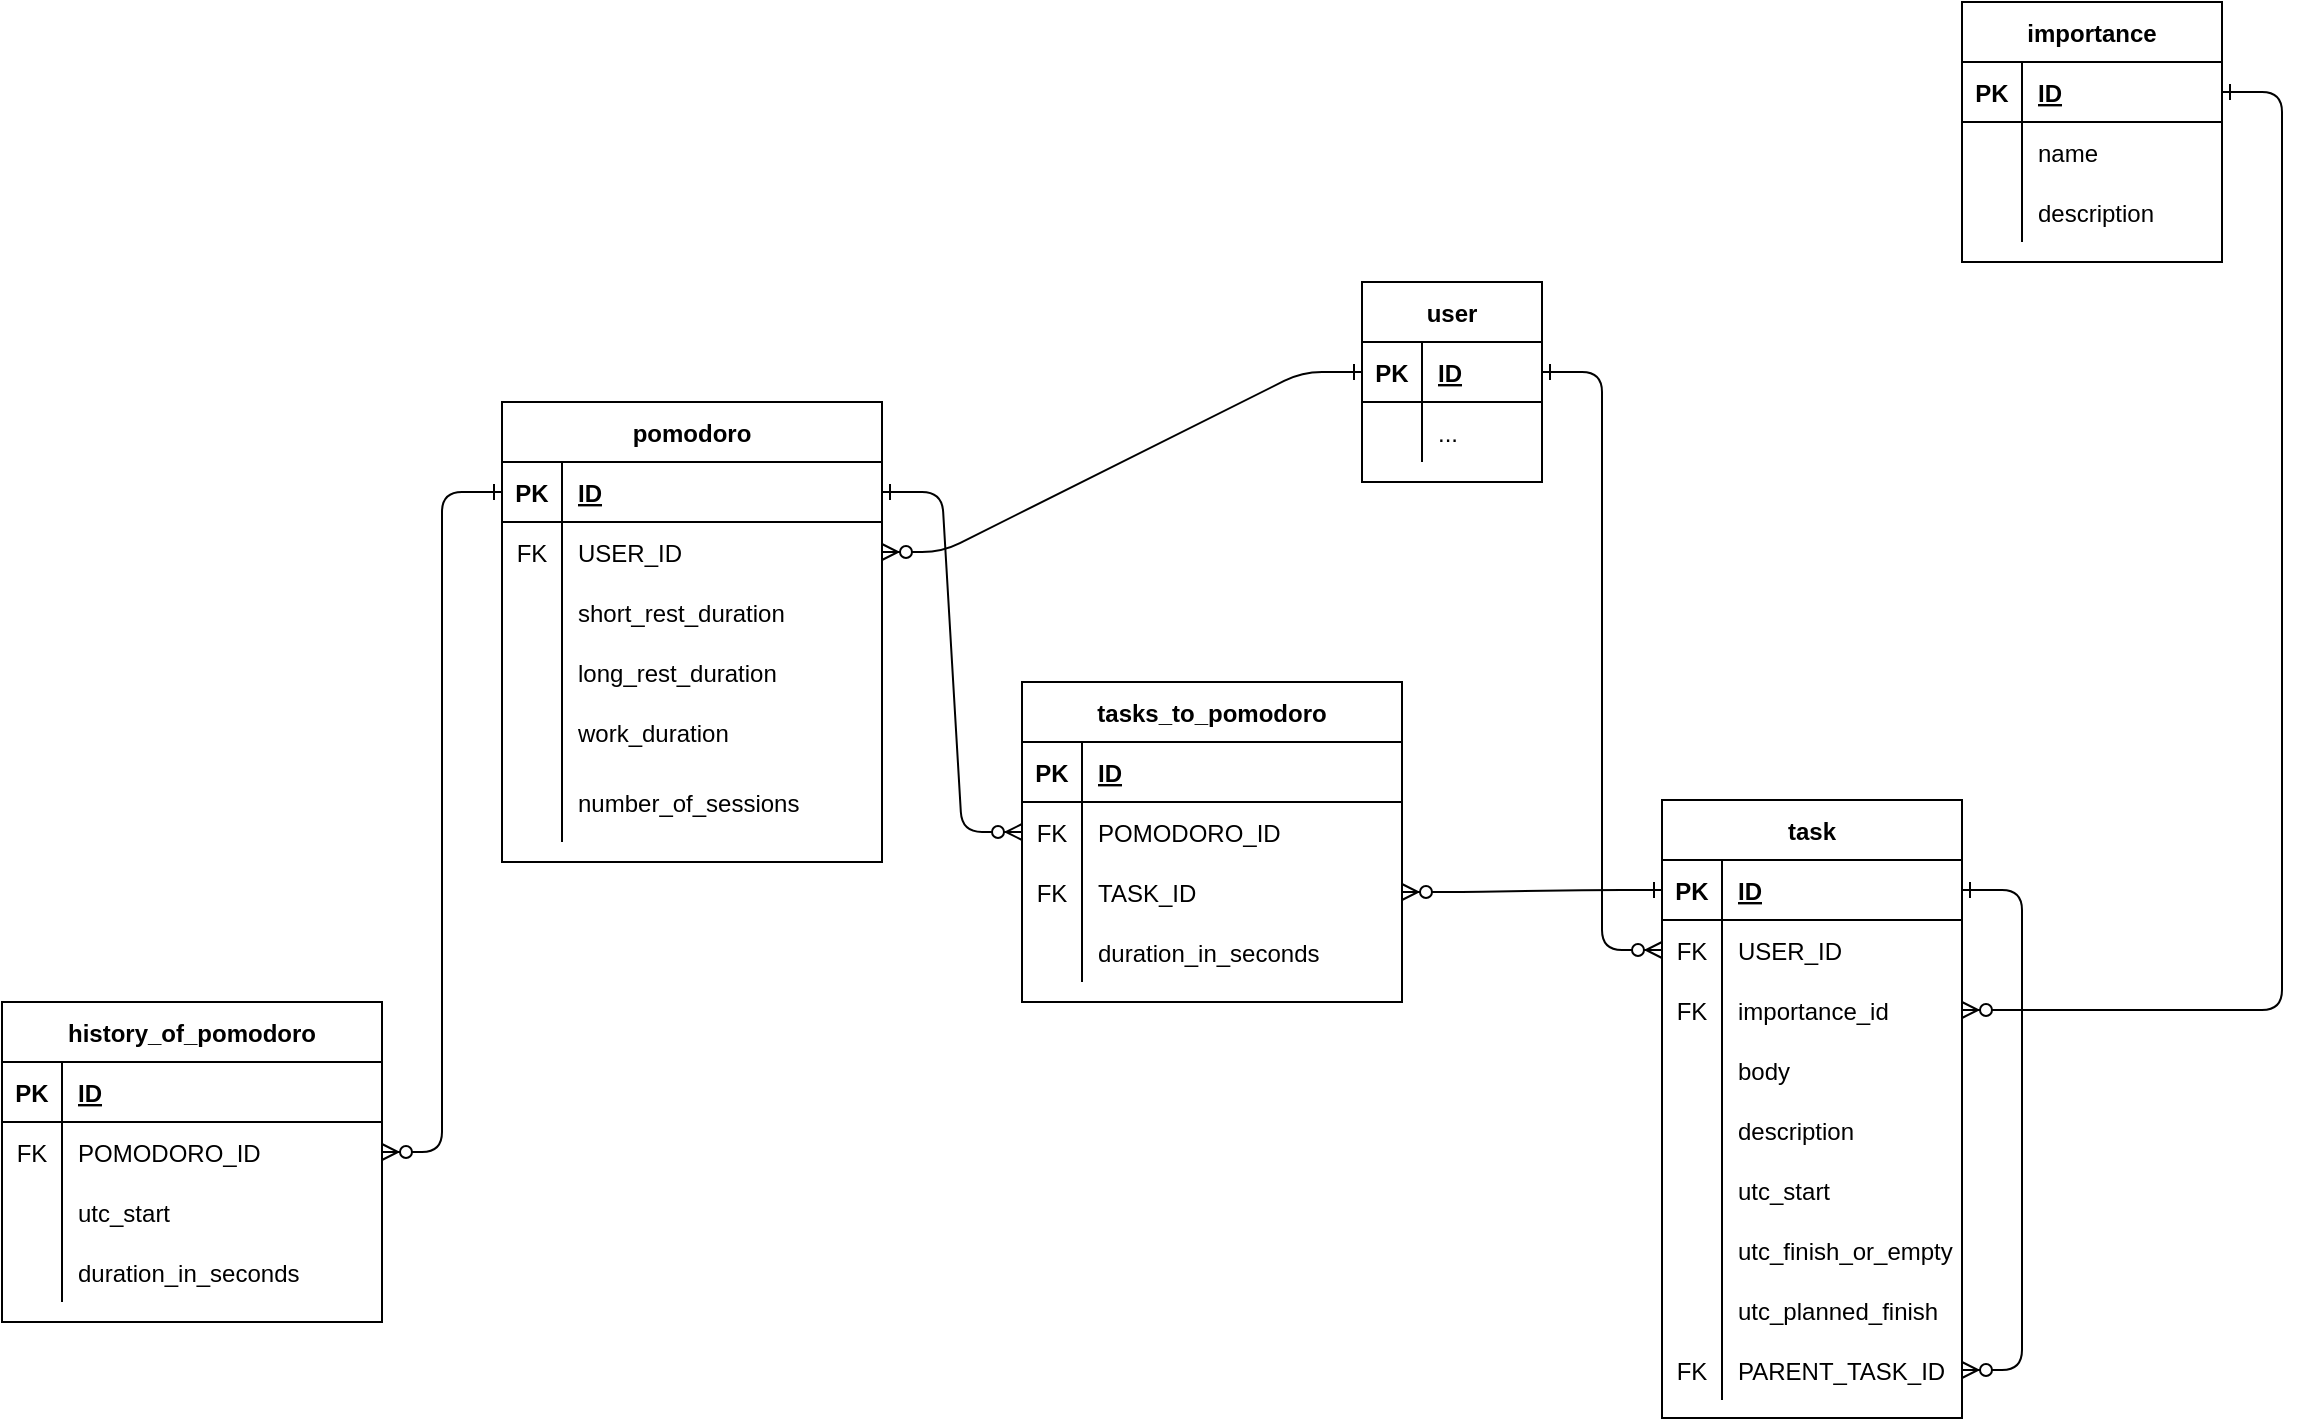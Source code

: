 <mxfile version="20.7.4" type="device"><diagram id="R2lEEEUBdFMjLlhIrx00" name="Page-1"><mxGraphModel dx="2120" dy="1180" grid="1" gridSize="10" guides="1" tooltips="1" connect="1" arrows="1" fold="1" page="1" pageScale="1" pageWidth="850" pageHeight="1100" math="0" shadow="0" extFonts="Permanent Marker^https://fonts.googleapis.com/css?family=Permanent+Marker"><root><mxCell id="0"/><mxCell id="1" parent="0"/><mxCell id="uvq1ju8pk7Gbu3igBkw6-1" value="user" style="shape=table;startSize=30;container=1;collapsible=1;childLayout=tableLayout;fixedRows=1;rowLines=0;fontStyle=1;align=center;resizeLast=1;" vertex="1" parent="1"><mxGeometry x="640" y="340" width="90" height="100" as="geometry"/></mxCell><mxCell id="uvq1ju8pk7Gbu3igBkw6-2" value="" style="shape=partialRectangle;collapsible=0;dropTarget=0;pointerEvents=0;fillColor=none;points=[[0,0.5],[1,0.5]];portConstraint=eastwest;top=0;left=0;right=0;bottom=1;" vertex="1" parent="uvq1ju8pk7Gbu3igBkw6-1"><mxGeometry y="30" width="90" height="30" as="geometry"/></mxCell><mxCell id="uvq1ju8pk7Gbu3igBkw6-3" value="PK" style="shape=partialRectangle;overflow=hidden;connectable=0;fillColor=none;top=0;left=0;bottom=0;right=0;fontStyle=1;" vertex="1" parent="uvq1ju8pk7Gbu3igBkw6-2"><mxGeometry width="30" height="30" as="geometry"><mxRectangle width="30" height="30" as="alternateBounds"/></mxGeometry></mxCell><mxCell id="uvq1ju8pk7Gbu3igBkw6-4" value="ID" style="shape=partialRectangle;overflow=hidden;connectable=0;fillColor=none;top=0;left=0;bottom=0;right=0;align=left;spacingLeft=6;fontStyle=5;" vertex="1" parent="uvq1ju8pk7Gbu3igBkw6-2"><mxGeometry x="30" width="60" height="30" as="geometry"><mxRectangle width="60" height="30" as="alternateBounds"/></mxGeometry></mxCell><mxCell id="uvq1ju8pk7Gbu3igBkw6-5" value="" style="shape=partialRectangle;collapsible=0;dropTarget=0;pointerEvents=0;fillColor=none;points=[[0,0.5],[1,0.5]];portConstraint=eastwest;top=0;left=0;right=0;bottom=0;" vertex="1" parent="uvq1ju8pk7Gbu3igBkw6-1"><mxGeometry y="60" width="90" height="30" as="geometry"/></mxCell><mxCell id="uvq1ju8pk7Gbu3igBkw6-6" value="" style="shape=partialRectangle;overflow=hidden;connectable=0;fillColor=none;top=0;left=0;bottom=0;right=0;" vertex="1" parent="uvq1ju8pk7Gbu3igBkw6-5"><mxGeometry width="30" height="30" as="geometry"><mxRectangle width="30" height="30" as="alternateBounds"/></mxGeometry></mxCell><mxCell id="uvq1ju8pk7Gbu3igBkw6-7" value="..." style="shape=partialRectangle;overflow=hidden;connectable=0;fillColor=none;top=0;left=0;bottom=0;right=0;align=left;spacingLeft=6;" vertex="1" parent="uvq1ju8pk7Gbu3igBkw6-5"><mxGeometry x="30" width="60" height="30" as="geometry"><mxRectangle width="60" height="30" as="alternateBounds"/></mxGeometry></mxCell><mxCell id="uvq1ju8pk7Gbu3igBkw6-8" value="pomodoro" style="shape=table;startSize=30;container=1;collapsible=1;childLayout=tableLayout;fixedRows=1;rowLines=0;fontStyle=1;align=center;resizeLast=1;" vertex="1" parent="1"><mxGeometry x="210" y="400" width="190" height="230" as="geometry"/></mxCell><mxCell id="uvq1ju8pk7Gbu3igBkw6-9" value="" style="shape=partialRectangle;collapsible=0;dropTarget=0;pointerEvents=0;fillColor=none;points=[[0,0.5],[1,0.5]];portConstraint=eastwest;top=0;left=0;right=0;bottom=1;" vertex="1" parent="uvq1ju8pk7Gbu3igBkw6-8"><mxGeometry y="30" width="190" height="30" as="geometry"/></mxCell><mxCell id="uvq1ju8pk7Gbu3igBkw6-10" value="PK" style="shape=partialRectangle;overflow=hidden;connectable=0;fillColor=none;top=0;left=0;bottom=0;right=0;fontStyle=1;" vertex="1" parent="uvq1ju8pk7Gbu3igBkw6-9"><mxGeometry width="30" height="30" as="geometry"><mxRectangle width="30" height="30" as="alternateBounds"/></mxGeometry></mxCell><mxCell id="uvq1ju8pk7Gbu3igBkw6-11" value="ID" style="shape=partialRectangle;overflow=hidden;connectable=0;fillColor=none;top=0;left=0;bottom=0;right=0;align=left;spacingLeft=6;fontStyle=5;" vertex="1" parent="uvq1ju8pk7Gbu3igBkw6-9"><mxGeometry x="30" width="160" height="30" as="geometry"><mxRectangle width="160" height="30" as="alternateBounds"/></mxGeometry></mxCell><mxCell id="uvq1ju8pk7Gbu3igBkw6-12" value="" style="shape=partialRectangle;collapsible=0;dropTarget=0;pointerEvents=0;fillColor=none;points=[[0,0.5],[1,0.5]];portConstraint=eastwest;top=0;left=0;right=0;bottom=0;" vertex="1" parent="uvq1ju8pk7Gbu3igBkw6-8"><mxGeometry y="60" width="190" height="30" as="geometry"/></mxCell><mxCell id="uvq1ju8pk7Gbu3igBkw6-13" value="FK" style="shape=partialRectangle;overflow=hidden;connectable=0;fillColor=none;top=0;left=0;bottom=0;right=0;" vertex="1" parent="uvq1ju8pk7Gbu3igBkw6-12"><mxGeometry width="30" height="30" as="geometry"><mxRectangle width="30" height="30" as="alternateBounds"/></mxGeometry></mxCell><mxCell id="uvq1ju8pk7Gbu3igBkw6-14" value="USER_ID" style="shape=partialRectangle;overflow=hidden;connectable=0;fillColor=none;top=0;left=0;bottom=0;right=0;align=left;spacingLeft=6;" vertex="1" parent="uvq1ju8pk7Gbu3igBkw6-12"><mxGeometry x="30" width="160" height="30" as="geometry"><mxRectangle width="160" height="30" as="alternateBounds"/></mxGeometry></mxCell><mxCell id="uvq1ju8pk7Gbu3igBkw6-15" value="" style="shape=partialRectangle;collapsible=0;dropTarget=0;pointerEvents=0;fillColor=none;points=[[0,0.5],[1,0.5]];portConstraint=eastwest;top=0;left=0;right=0;bottom=0;" vertex="1" parent="uvq1ju8pk7Gbu3igBkw6-8"><mxGeometry y="90" width="190" height="30" as="geometry"/></mxCell><mxCell id="uvq1ju8pk7Gbu3igBkw6-16" value="" style="shape=partialRectangle;overflow=hidden;connectable=0;fillColor=none;top=0;left=0;bottom=0;right=0;" vertex="1" parent="uvq1ju8pk7Gbu3igBkw6-15"><mxGeometry width="30" height="30" as="geometry"><mxRectangle width="30" height="30" as="alternateBounds"/></mxGeometry></mxCell><mxCell id="uvq1ju8pk7Gbu3igBkw6-17" value="short_rest_duration" style="shape=partialRectangle;overflow=hidden;connectable=0;fillColor=none;top=0;left=0;bottom=0;right=0;align=left;spacingLeft=6;" vertex="1" parent="uvq1ju8pk7Gbu3igBkw6-15"><mxGeometry x="30" width="160" height="30" as="geometry"><mxRectangle width="160" height="30" as="alternateBounds"/></mxGeometry></mxCell><mxCell id="uvq1ju8pk7Gbu3igBkw6-39" value="" style="shape=partialRectangle;collapsible=0;dropTarget=0;pointerEvents=0;fillColor=none;points=[[0,0.5],[1,0.5]];portConstraint=eastwest;top=0;left=0;right=0;bottom=0;" vertex="1" parent="uvq1ju8pk7Gbu3igBkw6-8"><mxGeometry y="120" width="190" height="30" as="geometry"/></mxCell><mxCell id="uvq1ju8pk7Gbu3igBkw6-40" value="" style="shape=partialRectangle;overflow=hidden;connectable=0;fillColor=none;top=0;left=0;bottom=0;right=0;" vertex="1" parent="uvq1ju8pk7Gbu3igBkw6-39"><mxGeometry width="30" height="30" as="geometry"><mxRectangle width="30" height="30" as="alternateBounds"/></mxGeometry></mxCell><mxCell id="uvq1ju8pk7Gbu3igBkw6-41" value="long_rest_duration" style="shape=partialRectangle;overflow=hidden;connectable=0;fillColor=none;top=0;left=0;bottom=0;right=0;align=left;spacingLeft=6;" vertex="1" parent="uvq1ju8pk7Gbu3igBkw6-39"><mxGeometry x="30" width="160" height="30" as="geometry"><mxRectangle width="160" height="30" as="alternateBounds"/></mxGeometry></mxCell><mxCell id="uvq1ju8pk7Gbu3igBkw6-45" value="" style="shape=partialRectangle;collapsible=0;dropTarget=0;pointerEvents=0;fillColor=none;points=[[0,0.5],[1,0.5]];portConstraint=eastwest;top=0;left=0;right=0;bottom=0;" vertex="1" parent="uvq1ju8pk7Gbu3igBkw6-8"><mxGeometry y="150" width="190" height="30" as="geometry"/></mxCell><mxCell id="uvq1ju8pk7Gbu3igBkw6-46" value="" style="shape=partialRectangle;overflow=hidden;connectable=0;fillColor=none;top=0;left=0;bottom=0;right=0;" vertex="1" parent="uvq1ju8pk7Gbu3igBkw6-45"><mxGeometry width="30" height="30" as="geometry"><mxRectangle width="30" height="30" as="alternateBounds"/></mxGeometry></mxCell><mxCell id="uvq1ju8pk7Gbu3igBkw6-47" value="work_duration" style="shape=partialRectangle;overflow=hidden;connectable=0;fillColor=none;top=0;left=0;bottom=0;right=0;align=left;spacingLeft=6;" vertex="1" parent="uvq1ju8pk7Gbu3igBkw6-45"><mxGeometry x="30" width="160" height="30" as="geometry"><mxRectangle width="160" height="30" as="alternateBounds"/></mxGeometry></mxCell><mxCell id="uvq1ju8pk7Gbu3igBkw6-42" value="" style="shape=partialRectangle;collapsible=0;dropTarget=0;pointerEvents=0;fillColor=none;points=[[0,0.5],[1,0.5]];portConstraint=eastwest;top=0;left=0;right=0;bottom=0;" vertex="1" parent="uvq1ju8pk7Gbu3igBkw6-8"><mxGeometry y="180" width="190" height="40" as="geometry"/></mxCell><mxCell id="uvq1ju8pk7Gbu3igBkw6-43" value="" style="shape=partialRectangle;overflow=hidden;connectable=0;fillColor=none;top=0;left=0;bottom=0;right=0;" vertex="1" parent="uvq1ju8pk7Gbu3igBkw6-42"><mxGeometry width="30" height="40" as="geometry"><mxRectangle width="30" height="40" as="alternateBounds"/></mxGeometry></mxCell><mxCell id="uvq1ju8pk7Gbu3igBkw6-44" value="number_of_sessions" style="shape=partialRectangle;overflow=hidden;connectable=0;fillColor=none;top=0;left=0;bottom=0;right=0;align=left;spacingLeft=6;" vertex="1" parent="uvq1ju8pk7Gbu3igBkw6-42"><mxGeometry x="30" width="160" height="40" as="geometry"><mxRectangle width="160" height="40" as="alternateBounds"/></mxGeometry></mxCell><mxCell id="uvq1ju8pk7Gbu3igBkw6-27" value="" style="edgeStyle=entityRelationEdgeStyle;endArrow=ERzeroToMany;startArrow=ERone;endFill=1;startFill=0;" edge="1" parent="1" source="uvq1ju8pk7Gbu3igBkw6-2" target="uvq1ju8pk7Gbu3igBkw6-12"><mxGeometry width="100" height="100" relative="1" as="geometry"><mxPoint x="310" y="420" as="sourcePoint"/><mxPoint x="440" y="560" as="targetPoint"/></mxGeometry></mxCell><mxCell id="uvq1ju8pk7Gbu3igBkw6-28" value="history_of_pomodoro" style="shape=table;startSize=30;container=1;collapsible=1;childLayout=tableLayout;fixedRows=1;rowLines=0;fontStyle=1;align=center;resizeLast=1;" vertex="1" parent="1"><mxGeometry x="-40" y="700" width="190" height="160" as="geometry"/></mxCell><mxCell id="uvq1ju8pk7Gbu3igBkw6-29" value="" style="shape=partialRectangle;collapsible=0;dropTarget=0;pointerEvents=0;fillColor=none;points=[[0,0.5],[1,0.5]];portConstraint=eastwest;top=0;left=0;right=0;bottom=1;" vertex="1" parent="uvq1ju8pk7Gbu3igBkw6-28"><mxGeometry y="30" width="190" height="30" as="geometry"/></mxCell><mxCell id="uvq1ju8pk7Gbu3igBkw6-30" value="PK" style="shape=partialRectangle;overflow=hidden;connectable=0;fillColor=none;top=0;left=0;bottom=0;right=0;fontStyle=1;" vertex="1" parent="uvq1ju8pk7Gbu3igBkw6-29"><mxGeometry width="30" height="30" as="geometry"><mxRectangle width="30" height="30" as="alternateBounds"/></mxGeometry></mxCell><mxCell id="uvq1ju8pk7Gbu3igBkw6-31" value="ID" style="shape=partialRectangle;overflow=hidden;connectable=0;fillColor=none;top=0;left=0;bottom=0;right=0;align=left;spacingLeft=6;fontStyle=5;" vertex="1" parent="uvq1ju8pk7Gbu3igBkw6-29"><mxGeometry x="30" width="160" height="30" as="geometry"><mxRectangle width="160" height="30" as="alternateBounds"/></mxGeometry></mxCell><mxCell id="uvq1ju8pk7Gbu3igBkw6-32" value="" style="shape=partialRectangle;collapsible=0;dropTarget=0;pointerEvents=0;fillColor=none;points=[[0,0.5],[1,0.5]];portConstraint=eastwest;top=0;left=0;right=0;bottom=0;" vertex="1" parent="uvq1ju8pk7Gbu3igBkw6-28"><mxGeometry y="60" width="190" height="30" as="geometry"/></mxCell><mxCell id="uvq1ju8pk7Gbu3igBkw6-33" value="FK" style="shape=partialRectangle;overflow=hidden;connectable=0;fillColor=none;top=0;left=0;bottom=0;right=0;" vertex="1" parent="uvq1ju8pk7Gbu3igBkw6-32"><mxGeometry width="30" height="30" as="geometry"><mxRectangle width="30" height="30" as="alternateBounds"/></mxGeometry></mxCell><mxCell id="uvq1ju8pk7Gbu3igBkw6-34" value="POMODORO_ID" style="shape=partialRectangle;overflow=hidden;connectable=0;fillColor=none;top=0;left=0;bottom=0;right=0;align=left;spacingLeft=6;" vertex="1" parent="uvq1ju8pk7Gbu3igBkw6-32"><mxGeometry x="30" width="160" height="30" as="geometry"><mxRectangle width="160" height="30" as="alternateBounds"/></mxGeometry></mxCell><mxCell id="uvq1ju8pk7Gbu3igBkw6-35" value="" style="shape=partialRectangle;collapsible=0;dropTarget=0;pointerEvents=0;fillColor=none;points=[[0,0.5],[1,0.5]];portConstraint=eastwest;top=0;left=0;right=0;bottom=0;" vertex="1" parent="uvq1ju8pk7Gbu3igBkw6-28"><mxGeometry y="90" width="190" height="30" as="geometry"/></mxCell><mxCell id="uvq1ju8pk7Gbu3igBkw6-36" value="" style="shape=partialRectangle;overflow=hidden;connectable=0;fillColor=none;top=0;left=0;bottom=0;right=0;" vertex="1" parent="uvq1ju8pk7Gbu3igBkw6-35"><mxGeometry width="30" height="30" as="geometry"><mxRectangle width="30" height="30" as="alternateBounds"/></mxGeometry></mxCell><mxCell id="uvq1ju8pk7Gbu3igBkw6-37" value="utc_start" style="shape=partialRectangle;overflow=hidden;connectable=0;fillColor=none;top=0;left=0;bottom=0;right=0;align=left;spacingLeft=6;" vertex="1" parent="uvq1ju8pk7Gbu3igBkw6-35"><mxGeometry x="30" width="160" height="30" as="geometry"><mxRectangle width="160" height="30" as="alternateBounds"/></mxGeometry></mxCell><mxCell id="uvq1ju8pk7Gbu3igBkw6-73" value="" style="shape=partialRectangle;collapsible=0;dropTarget=0;pointerEvents=0;fillColor=none;points=[[0,0.5],[1,0.5]];portConstraint=eastwest;top=0;left=0;right=0;bottom=0;" vertex="1" parent="uvq1ju8pk7Gbu3igBkw6-28"><mxGeometry y="120" width="190" height="30" as="geometry"/></mxCell><mxCell id="uvq1ju8pk7Gbu3igBkw6-74" value="" style="shape=partialRectangle;overflow=hidden;connectable=0;fillColor=none;top=0;left=0;bottom=0;right=0;" vertex="1" parent="uvq1ju8pk7Gbu3igBkw6-73"><mxGeometry width="30" height="30" as="geometry"><mxRectangle width="30" height="30" as="alternateBounds"/></mxGeometry></mxCell><mxCell id="uvq1ju8pk7Gbu3igBkw6-75" value="duration_in_seconds" style="shape=partialRectangle;overflow=hidden;connectable=0;fillColor=none;top=0;left=0;bottom=0;right=0;align=left;spacingLeft=6;" vertex="1" parent="uvq1ju8pk7Gbu3igBkw6-73"><mxGeometry x="30" width="160" height="30" as="geometry"><mxRectangle width="160" height="30" as="alternateBounds"/></mxGeometry></mxCell><mxCell id="uvq1ju8pk7Gbu3igBkw6-38" value="" style="edgeStyle=entityRelationEdgeStyle;endArrow=ERzeroToMany;startArrow=ERone;endFill=1;startFill=0;" edge="1" parent="1" source="uvq1ju8pk7Gbu3igBkw6-9" target="uvq1ju8pk7Gbu3igBkw6-32"><mxGeometry width="100" height="100" relative="1" as="geometry"><mxPoint x="310" y="435" as="sourcePoint"/><mxPoint x="620" y="815" as="targetPoint"/></mxGeometry></mxCell><mxCell id="uvq1ju8pk7Gbu3igBkw6-88" value="task" style="shape=table;startSize=30;container=1;collapsible=1;childLayout=tableLayout;fixedRows=1;rowLines=0;fontStyle=1;align=center;resizeLast=1;" vertex="1" parent="1"><mxGeometry x="790" y="599" width="150" height="309" as="geometry"/></mxCell><mxCell id="uvq1ju8pk7Gbu3igBkw6-89" value="" style="shape=partialRectangle;collapsible=0;dropTarget=0;pointerEvents=0;fillColor=none;points=[[0,0.5],[1,0.5]];portConstraint=eastwest;top=0;left=0;right=0;bottom=1;" vertex="1" parent="uvq1ju8pk7Gbu3igBkw6-88"><mxGeometry y="30" width="150" height="30" as="geometry"/></mxCell><mxCell id="uvq1ju8pk7Gbu3igBkw6-90" value="PK" style="shape=partialRectangle;overflow=hidden;connectable=0;fillColor=none;top=0;left=0;bottom=0;right=0;fontStyle=1;" vertex="1" parent="uvq1ju8pk7Gbu3igBkw6-89"><mxGeometry width="30" height="30" as="geometry"><mxRectangle width="30" height="30" as="alternateBounds"/></mxGeometry></mxCell><mxCell id="uvq1ju8pk7Gbu3igBkw6-91" value="ID" style="shape=partialRectangle;overflow=hidden;connectable=0;fillColor=none;top=0;left=0;bottom=0;right=0;align=left;spacingLeft=6;fontStyle=5;" vertex="1" parent="uvq1ju8pk7Gbu3igBkw6-89"><mxGeometry x="30" width="120" height="30" as="geometry"><mxRectangle width="120" height="30" as="alternateBounds"/></mxGeometry></mxCell><mxCell id="uvq1ju8pk7Gbu3igBkw6-101" value="" style="shape=partialRectangle;collapsible=0;dropTarget=0;pointerEvents=0;fillColor=none;points=[[0,0.5],[1,0.5]];portConstraint=eastwest;top=0;left=0;right=0;bottom=0;" vertex="1" parent="uvq1ju8pk7Gbu3igBkw6-88"><mxGeometry y="60" width="150" height="30" as="geometry"/></mxCell><mxCell id="uvq1ju8pk7Gbu3igBkw6-102" value="FK" style="shape=partialRectangle;overflow=hidden;connectable=0;fillColor=none;top=0;left=0;bottom=0;right=0;" vertex="1" parent="uvq1ju8pk7Gbu3igBkw6-101"><mxGeometry width="30" height="30" as="geometry"><mxRectangle width="30" height="30" as="alternateBounds"/></mxGeometry></mxCell><mxCell id="uvq1ju8pk7Gbu3igBkw6-103" value="USER_ID" style="shape=partialRectangle;overflow=hidden;connectable=0;fillColor=none;top=0;left=0;bottom=0;right=0;align=left;spacingLeft=6;" vertex="1" parent="uvq1ju8pk7Gbu3igBkw6-101"><mxGeometry x="30" width="120" height="30" as="geometry"><mxRectangle width="120" height="30" as="alternateBounds"/></mxGeometry></mxCell><mxCell id="uvq1ju8pk7Gbu3igBkw6-98" value="" style="shape=partialRectangle;collapsible=0;dropTarget=0;pointerEvents=0;fillColor=none;points=[[0,0.5],[1,0.5]];portConstraint=eastwest;top=0;left=0;right=0;bottom=0;" vertex="1" parent="uvq1ju8pk7Gbu3igBkw6-88"><mxGeometry y="90" width="150" height="30" as="geometry"/></mxCell><mxCell id="uvq1ju8pk7Gbu3igBkw6-99" value="FK" style="shape=partialRectangle;overflow=hidden;connectable=0;fillColor=none;top=0;left=0;bottom=0;right=0;" vertex="1" parent="uvq1ju8pk7Gbu3igBkw6-98"><mxGeometry width="30" height="30" as="geometry"><mxRectangle width="30" height="30" as="alternateBounds"/></mxGeometry></mxCell><mxCell id="uvq1ju8pk7Gbu3igBkw6-100" value="importance_id" style="shape=partialRectangle;overflow=hidden;connectable=0;fillColor=none;top=0;left=0;bottom=0;right=0;align=left;spacingLeft=6;" vertex="1" parent="uvq1ju8pk7Gbu3igBkw6-98"><mxGeometry x="30" width="120" height="30" as="geometry"><mxRectangle width="120" height="30" as="alternateBounds"/></mxGeometry></mxCell><mxCell id="uvq1ju8pk7Gbu3igBkw6-92" value="" style="shape=partialRectangle;collapsible=0;dropTarget=0;pointerEvents=0;fillColor=none;points=[[0,0.5],[1,0.5]];portConstraint=eastwest;top=0;left=0;right=0;bottom=0;" vertex="1" parent="uvq1ju8pk7Gbu3igBkw6-88"><mxGeometry y="120" width="150" height="30" as="geometry"/></mxCell><mxCell id="uvq1ju8pk7Gbu3igBkw6-93" value="" style="shape=partialRectangle;overflow=hidden;connectable=0;fillColor=none;top=0;left=0;bottom=0;right=0;" vertex="1" parent="uvq1ju8pk7Gbu3igBkw6-92"><mxGeometry width="30" height="30" as="geometry"><mxRectangle width="30" height="30" as="alternateBounds"/></mxGeometry></mxCell><mxCell id="uvq1ju8pk7Gbu3igBkw6-94" value="body" style="shape=partialRectangle;overflow=hidden;connectable=0;fillColor=none;top=0;left=0;bottom=0;right=0;align=left;spacingLeft=6;" vertex="1" parent="uvq1ju8pk7Gbu3igBkw6-92"><mxGeometry x="30" width="120" height="30" as="geometry"><mxRectangle width="120" height="30" as="alternateBounds"/></mxGeometry></mxCell><mxCell id="uvq1ju8pk7Gbu3igBkw6-95" value="" style="shape=partialRectangle;collapsible=0;dropTarget=0;pointerEvents=0;fillColor=none;points=[[0,0.5],[1,0.5]];portConstraint=eastwest;top=0;left=0;right=0;bottom=0;" vertex="1" parent="uvq1ju8pk7Gbu3igBkw6-88"><mxGeometry y="150" width="150" height="30" as="geometry"/></mxCell><mxCell id="uvq1ju8pk7Gbu3igBkw6-96" value="" style="shape=partialRectangle;overflow=hidden;connectable=0;fillColor=none;top=0;left=0;bottom=0;right=0;" vertex="1" parent="uvq1ju8pk7Gbu3igBkw6-95"><mxGeometry width="30" height="30" as="geometry"><mxRectangle width="30" height="30" as="alternateBounds"/></mxGeometry></mxCell><mxCell id="uvq1ju8pk7Gbu3igBkw6-97" value="description" style="shape=partialRectangle;overflow=hidden;connectable=0;fillColor=none;top=0;left=0;bottom=0;right=0;align=left;spacingLeft=6;" vertex="1" parent="uvq1ju8pk7Gbu3igBkw6-95"><mxGeometry x="30" width="120" height="30" as="geometry"><mxRectangle width="120" height="30" as="alternateBounds"/></mxGeometry></mxCell><mxCell id="uvq1ju8pk7Gbu3igBkw6-104" value="" style="shape=partialRectangle;collapsible=0;dropTarget=0;pointerEvents=0;fillColor=none;points=[[0,0.5],[1,0.5]];portConstraint=eastwest;top=0;left=0;right=0;bottom=0;" vertex="1" parent="uvq1ju8pk7Gbu3igBkw6-88"><mxGeometry y="180" width="150" height="30" as="geometry"/></mxCell><mxCell id="uvq1ju8pk7Gbu3igBkw6-105" value="" style="shape=partialRectangle;overflow=hidden;connectable=0;fillColor=none;top=0;left=0;bottom=0;right=0;" vertex="1" parent="uvq1ju8pk7Gbu3igBkw6-104"><mxGeometry width="30" height="30" as="geometry"><mxRectangle width="30" height="30" as="alternateBounds"/></mxGeometry></mxCell><mxCell id="uvq1ju8pk7Gbu3igBkw6-106" value="utc_start" style="shape=partialRectangle;overflow=hidden;connectable=0;fillColor=none;top=0;left=0;bottom=0;right=0;align=left;spacingLeft=6;" vertex="1" parent="uvq1ju8pk7Gbu3igBkw6-104"><mxGeometry x="30" width="120" height="30" as="geometry"><mxRectangle width="120" height="30" as="alternateBounds"/></mxGeometry></mxCell><mxCell id="uvq1ju8pk7Gbu3igBkw6-132" value="" style="shape=partialRectangle;collapsible=0;dropTarget=0;pointerEvents=0;fillColor=none;points=[[0,0.5],[1,0.5]];portConstraint=eastwest;top=0;left=0;right=0;bottom=0;" vertex="1" parent="uvq1ju8pk7Gbu3igBkw6-88"><mxGeometry y="210" width="150" height="30" as="geometry"/></mxCell><mxCell id="uvq1ju8pk7Gbu3igBkw6-133" value="" style="shape=partialRectangle;overflow=hidden;connectable=0;fillColor=none;top=0;left=0;bottom=0;right=0;" vertex="1" parent="uvq1ju8pk7Gbu3igBkw6-132"><mxGeometry width="30" height="30" as="geometry"><mxRectangle width="30" height="30" as="alternateBounds"/></mxGeometry></mxCell><mxCell id="uvq1ju8pk7Gbu3igBkw6-134" value="utc_finish_or_empty" style="shape=partialRectangle;overflow=hidden;connectable=0;fillColor=none;top=0;left=0;bottom=0;right=0;align=left;spacingLeft=6;" vertex="1" parent="uvq1ju8pk7Gbu3igBkw6-132"><mxGeometry x="30" width="120" height="30" as="geometry"><mxRectangle width="120" height="30" as="alternateBounds"/></mxGeometry></mxCell><mxCell id="uvq1ju8pk7Gbu3igBkw6-135" value="" style="shape=partialRectangle;collapsible=0;dropTarget=0;pointerEvents=0;fillColor=none;points=[[0,0.5],[1,0.5]];portConstraint=eastwest;top=0;left=0;right=0;bottom=0;" vertex="1" parent="uvq1ju8pk7Gbu3igBkw6-88"><mxGeometry y="240" width="150" height="30" as="geometry"/></mxCell><mxCell id="uvq1ju8pk7Gbu3igBkw6-136" value="" style="shape=partialRectangle;overflow=hidden;connectable=0;fillColor=none;top=0;left=0;bottom=0;right=0;" vertex="1" parent="uvq1ju8pk7Gbu3igBkw6-135"><mxGeometry width="30" height="30" as="geometry"><mxRectangle width="30" height="30" as="alternateBounds"/></mxGeometry></mxCell><mxCell id="uvq1ju8pk7Gbu3igBkw6-137" value="utc_planned_finish" style="shape=partialRectangle;overflow=hidden;connectable=0;fillColor=none;top=0;left=0;bottom=0;right=0;align=left;spacingLeft=6;" vertex="1" parent="uvq1ju8pk7Gbu3igBkw6-135"><mxGeometry x="30" width="120" height="30" as="geometry"><mxRectangle width="120" height="30" as="alternateBounds"/></mxGeometry></mxCell><mxCell id="uvq1ju8pk7Gbu3igBkw6-168" value="" style="shape=partialRectangle;collapsible=0;dropTarget=0;pointerEvents=0;fillColor=none;points=[[0,0.5],[1,0.5]];portConstraint=eastwest;top=0;left=0;right=0;bottom=0;" vertex="1" parent="uvq1ju8pk7Gbu3igBkw6-88"><mxGeometry y="270" width="150" height="30" as="geometry"/></mxCell><mxCell id="uvq1ju8pk7Gbu3igBkw6-169" value="FK" style="shape=partialRectangle;overflow=hidden;connectable=0;fillColor=none;top=0;left=0;bottom=0;right=0;" vertex="1" parent="uvq1ju8pk7Gbu3igBkw6-168"><mxGeometry width="30" height="30" as="geometry"><mxRectangle width="30" height="30" as="alternateBounds"/></mxGeometry></mxCell><mxCell id="uvq1ju8pk7Gbu3igBkw6-170" value="PARENT_TASK_ID" style="shape=partialRectangle;overflow=hidden;connectable=0;fillColor=none;top=0;left=0;bottom=0;right=0;align=left;spacingLeft=6;" vertex="1" parent="uvq1ju8pk7Gbu3igBkw6-168"><mxGeometry x="30" width="120" height="30" as="geometry"><mxRectangle width="120" height="30" as="alternateBounds"/></mxGeometry></mxCell><mxCell id="uvq1ju8pk7Gbu3igBkw6-171" value="" style="edgeStyle=entityRelationEdgeStyle;endArrow=ERzeroToMany;startArrow=ERone;endFill=1;startFill=0;" edge="1" parent="uvq1ju8pk7Gbu3igBkw6-88" source="uvq1ju8pk7Gbu3igBkw6-89" target="uvq1ju8pk7Gbu3igBkw6-168"><mxGeometry width="100" height="100" relative="1" as="geometry"><mxPoint x="230" y="-344" as="sourcePoint"/><mxPoint x="160" y="115" as="targetPoint"/></mxGeometry></mxCell><mxCell id="uvq1ju8pk7Gbu3igBkw6-110" value="" style="edgeStyle=entityRelationEdgeStyle;endArrow=ERzeroToMany;startArrow=ERone;endFill=1;startFill=0;" edge="1" parent="1" source="uvq1ju8pk7Gbu3igBkw6-2" target="uvq1ju8pk7Gbu3igBkw6-101"><mxGeometry width="100" height="100" relative="1" as="geometry"><mxPoint x="680" y="415" as="sourcePoint"/><mxPoint x="470" y="485" as="targetPoint"/></mxGeometry></mxCell><mxCell id="uvq1ju8pk7Gbu3igBkw6-141" value="importance" style="shape=table;startSize=30;container=1;collapsible=1;childLayout=tableLayout;fixedRows=1;rowLines=0;fontStyle=1;align=center;resizeLast=1;" vertex="1" parent="1"><mxGeometry x="940" y="200" width="130" height="130" as="geometry"/></mxCell><mxCell id="uvq1ju8pk7Gbu3igBkw6-142" value="" style="shape=partialRectangle;collapsible=0;dropTarget=0;pointerEvents=0;fillColor=none;points=[[0,0.5],[1,0.5]];portConstraint=eastwest;top=0;left=0;right=0;bottom=1;" vertex="1" parent="uvq1ju8pk7Gbu3igBkw6-141"><mxGeometry y="30" width="130" height="30" as="geometry"/></mxCell><mxCell id="uvq1ju8pk7Gbu3igBkw6-143" value="PK" style="shape=partialRectangle;overflow=hidden;connectable=0;fillColor=none;top=0;left=0;bottom=0;right=0;fontStyle=1;" vertex="1" parent="uvq1ju8pk7Gbu3igBkw6-142"><mxGeometry width="30" height="30" as="geometry"><mxRectangle width="30" height="30" as="alternateBounds"/></mxGeometry></mxCell><mxCell id="uvq1ju8pk7Gbu3igBkw6-144" value="ID" style="shape=partialRectangle;overflow=hidden;connectable=0;fillColor=none;top=0;left=0;bottom=0;right=0;align=left;spacingLeft=6;fontStyle=5;" vertex="1" parent="uvq1ju8pk7Gbu3igBkw6-142"><mxGeometry x="30" width="100" height="30" as="geometry"><mxRectangle width="100" height="30" as="alternateBounds"/></mxGeometry></mxCell><mxCell id="uvq1ju8pk7Gbu3igBkw6-148" value="" style="shape=partialRectangle;collapsible=0;dropTarget=0;pointerEvents=0;fillColor=none;points=[[0,0.5],[1,0.5]];portConstraint=eastwest;top=0;left=0;right=0;bottom=0;" vertex="1" parent="uvq1ju8pk7Gbu3igBkw6-141"><mxGeometry y="60" width="130" height="30" as="geometry"/></mxCell><mxCell id="uvq1ju8pk7Gbu3igBkw6-149" value="" style="shape=partialRectangle;overflow=hidden;connectable=0;fillColor=none;top=0;left=0;bottom=0;right=0;" vertex="1" parent="uvq1ju8pk7Gbu3igBkw6-148"><mxGeometry width="30" height="30" as="geometry"><mxRectangle width="30" height="30" as="alternateBounds"/></mxGeometry></mxCell><mxCell id="uvq1ju8pk7Gbu3igBkw6-150" value="name" style="shape=partialRectangle;overflow=hidden;connectable=0;fillColor=none;top=0;left=0;bottom=0;right=0;align=left;spacingLeft=6;" vertex="1" parent="uvq1ju8pk7Gbu3igBkw6-148"><mxGeometry x="30" width="100" height="30" as="geometry"><mxRectangle width="100" height="30" as="alternateBounds"/></mxGeometry></mxCell><mxCell id="uvq1ju8pk7Gbu3igBkw6-151" value="" style="shape=partialRectangle;collapsible=0;dropTarget=0;pointerEvents=0;fillColor=none;points=[[0,0.5],[1,0.5]];portConstraint=eastwest;top=0;left=0;right=0;bottom=0;" vertex="1" parent="uvq1ju8pk7Gbu3igBkw6-141"><mxGeometry y="90" width="130" height="30" as="geometry"/></mxCell><mxCell id="uvq1ju8pk7Gbu3igBkw6-152" value="" style="shape=partialRectangle;overflow=hidden;connectable=0;fillColor=none;top=0;left=0;bottom=0;right=0;" vertex="1" parent="uvq1ju8pk7Gbu3igBkw6-151"><mxGeometry width="30" height="30" as="geometry"><mxRectangle width="30" height="30" as="alternateBounds"/></mxGeometry></mxCell><mxCell id="uvq1ju8pk7Gbu3igBkw6-153" value="description" style="shape=partialRectangle;overflow=hidden;connectable=0;fillColor=none;top=0;left=0;bottom=0;right=0;align=left;spacingLeft=6;" vertex="1" parent="uvq1ju8pk7Gbu3igBkw6-151"><mxGeometry x="30" width="100" height="30" as="geometry"><mxRectangle width="100" height="30" as="alternateBounds"/></mxGeometry></mxCell><mxCell id="uvq1ju8pk7Gbu3igBkw6-167" value="" style="edgeStyle=entityRelationEdgeStyle;endArrow=ERzeroToMany;startArrow=ERone;endFill=1;startFill=0;" edge="1" parent="1" source="uvq1ju8pk7Gbu3igBkw6-142" target="uvq1ju8pk7Gbu3igBkw6-98"><mxGeometry width="100" height="100" relative="1" as="geometry"><mxPoint x="740" y="395" as="sourcePoint"/><mxPoint x="860" y="684" as="targetPoint"/></mxGeometry></mxCell><mxCell id="uvq1ju8pk7Gbu3igBkw6-173" value="tasks_to_pomodoro" style="shape=table;startSize=30;container=1;collapsible=1;childLayout=tableLayout;fixedRows=1;rowLines=0;fontStyle=1;align=center;resizeLast=1;" vertex="1" parent="1"><mxGeometry x="470" y="540" width="190" height="160" as="geometry"/></mxCell><mxCell id="uvq1ju8pk7Gbu3igBkw6-174" value="" style="shape=partialRectangle;collapsible=0;dropTarget=0;pointerEvents=0;fillColor=none;points=[[0,0.5],[1,0.5]];portConstraint=eastwest;top=0;left=0;right=0;bottom=1;" vertex="1" parent="uvq1ju8pk7Gbu3igBkw6-173"><mxGeometry y="30" width="190" height="30" as="geometry"/></mxCell><mxCell id="uvq1ju8pk7Gbu3igBkw6-175" value="PK" style="shape=partialRectangle;overflow=hidden;connectable=0;fillColor=none;top=0;left=0;bottom=0;right=0;fontStyle=1;" vertex="1" parent="uvq1ju8pk7Gbu3igBkw6-174"><mxGeometry width="30" height="30" as="geometry"><mxRectangle width="30" height="30" as="alternateBounds"/></mxGeometry></mxCell><mxCell id="uvq1ju8pk7Gbu3igBkw6-176" value="ID" style="shape=partialRectangle;overflow=hidden;connectable=0;fillColor=none;top=0;left=0;bottom=0;right=0;align=left;spacingLeft=6;fontStyle=5;" vertex="1" parent="uvq1ju8pk7Gbu3igBkw6-174"><mxGeometry x="30" width="160" height="30" as="geometry"><mxRectangle width="160" height="30" as="alternateBounds"/></mxGeometry></mxCell><mxCell id="uvq1ju8pk7Gbu3igBkw6-177" value="" style="shape=partialRectangle;collapsible=0;dropTarget=0;pointerEvents=0;fillColor=none;points=[[0,0.5],[1,0.5]];portConstraint=eastwest;top=0;left=0;right=0;bottom=0;" vertex="1" parent="uvq1ju8pk7Gbu3igBkw6-173"><mxGeometry y="60" width="190" height="30" as="geometry"/></mxCell><mxCell id="uvq1ju8pk7Gbu3igBkw6-178" value="FK" style="shape=partialRectangle;overflow=hidden;connectable=0;fillColor=none;top=0;left=0;bottom=0;right=0;" vertex="1" parent="uvq1ju8pk7Gbu3igBkw6-177"><mxGeometry width="30" height="30" as="geometry"><mxRectangle width="30" height="30" as="alternateBounds"/></mxGeometry></mxCell><mxCell id="uvq1ju8pk7Gbu3igBkw6-179" value="POMODORO_ID" style="shape=partialRectangle;overflow=hidden;connectable=0;fillColor=none;top=0;left=0;bottom=0;right=0;align=left;spacingLeft=6;" vertex="1" parent="uvq1ju8pk7Gbu3igBkw6-177"><mxGeometry x="30" width="160" height="30" as="geometry"><mxRectangle width="160" height="30" as="alternateBounds"/></mxGeometry></mxCell><mxCell id="uvq1ju8pk7Gbu3igBkw6-180" value="" style="shape=partialRectangle;collapsible=0;dropTarget=0;pointerEvents=0;fillColor=none;points=[[0,0.5],[1,0.5]];portConstraint=eastwest;top=0;left=0;right=0;bottom=0;" vertex="1" parent="uvq1ju8pk7Gbu3igBkw6-173"><mxGeometry y="90" width="190" height="30" as="geometry"/></mxCell><mxCell id="uvq1ju8pk7Gbu3igBkw6-181" value="FK" style="shape=partialRectangle;overflow=hidden;connectable=0;fillColor=none;top=0;left=0;bottom=0;right=0;" vertex="1" parent="uvq1ju8pk7Gbu3igBkw6-180"><mxGeometry width="30" height="30" as="geometry"><mxRectangle width="30" height="30" as="alternateBounds"/></mxGeometry></mxCell><mxCell id="uvq1ju8pk7Gbu3igBkw6-182" value="TASK_ID" style="shape=partialRectangle;overflow=hidden;connectable=0;fillColor=none;top=0;left=0;bottom=0;right=0;align=left;spacingLeft=6;" vertex="1" parent="uvq1ju8pk7Gbu3igBkw6-180"><mxGeometry x="30" width="160" height="30" as="geometry"><mxRectangle width="160" height="30" as="alternateBounds"/></mxGeometry></mxCell><mxCell id="uvq1ju8pk7Gbu3igBkw6-183" value="" style="shape=partialRectangle;collapsible=0;dropTarget=0;pointerEvents=0;fillColor=none;points=[[0,0.5],[1,0.5]];portConstraint=eastwest;top=0;left=0;right=0;bottom=0;" vertex="1" parent="uvq1ju8pk7Gbu3igBkw6-173"><mxGeometry y="120" width="190" height="30" as="geometry"/></mxCell><mxCell id="uvq1ju8pk7Gbu3igBkw6-184" value="" style="shape=partialRectangle;overflow=hidden;connectable=0;fillColor=none;top=0;left=0;bottom=0;right=0;" vertex="1" parent="uvq1ju8pk7Gbu3igBkw6-183"><mxGeometry width="30" height="30" as="geometry"><mxRectangle width="30" height="30" as="alternateBounds"/></mxGeometry></mxCell><mxCell id="uvq1ju8pk7Gbu3igBkw6-185" value="duration_in_seconds" style="shape=partialRectangle;overflow=hidden;connectable=0;fillColor=none;top=0;left=0;bottom=0;right=0;align=left;spacingLeft=6;" vertex="1" parent="uvq1ju8pk7Gbu3igBkw6-183"><mxGeometry x="30" width="160" height="30" as="geometry"><mxRectangle width="160" height="30" as="alternateBounds"/></mxGeometry></mxCell><mxCell id="uvq1ju8pk7Gbu3igBkw6-186" value="" style="edgeStyle=entityRelationEdgeStyle;endArrow=ERzeroToMany;startArrow=ERone;endFill=1;startFill=0;" edge="1" parent="1" source="uvq1ju8pk7Gbu3igBkw6-9" target="uvq1ju8pk7Gbu3igBkw6-177"><mxGeometry width="100" height="100" relative="1" as="geometry"><mxPoint x="650" y="395" as="sourcePoint"/><mxPoint x="410" y="485" as="targetPoint"/></mxGeometry></mxCell><mxCell id="uvq1ju8pk7Gbu3igBkw6-187" value="" style="edgeStyle=entityRelationEdgeStyle;endArrow=ERzeroToMany;startArrow=ERone;endFill=1;startFill=0;" edge="1" parent="1" source="uvq1ju8pk7Gbu3igBkw6-89" target="uvq1ju8pk7Gbu3igBkw6-180"><mxGeometry width="100" height="100" relative="1" as="geometry"><mxPoint x="410" y="455" as="sourcePoint"/><mxPoint x="480" y="705" as="targetPoint"/></mxGeometry></mxCell></root></mxGraphModel></diagram></mxfile>